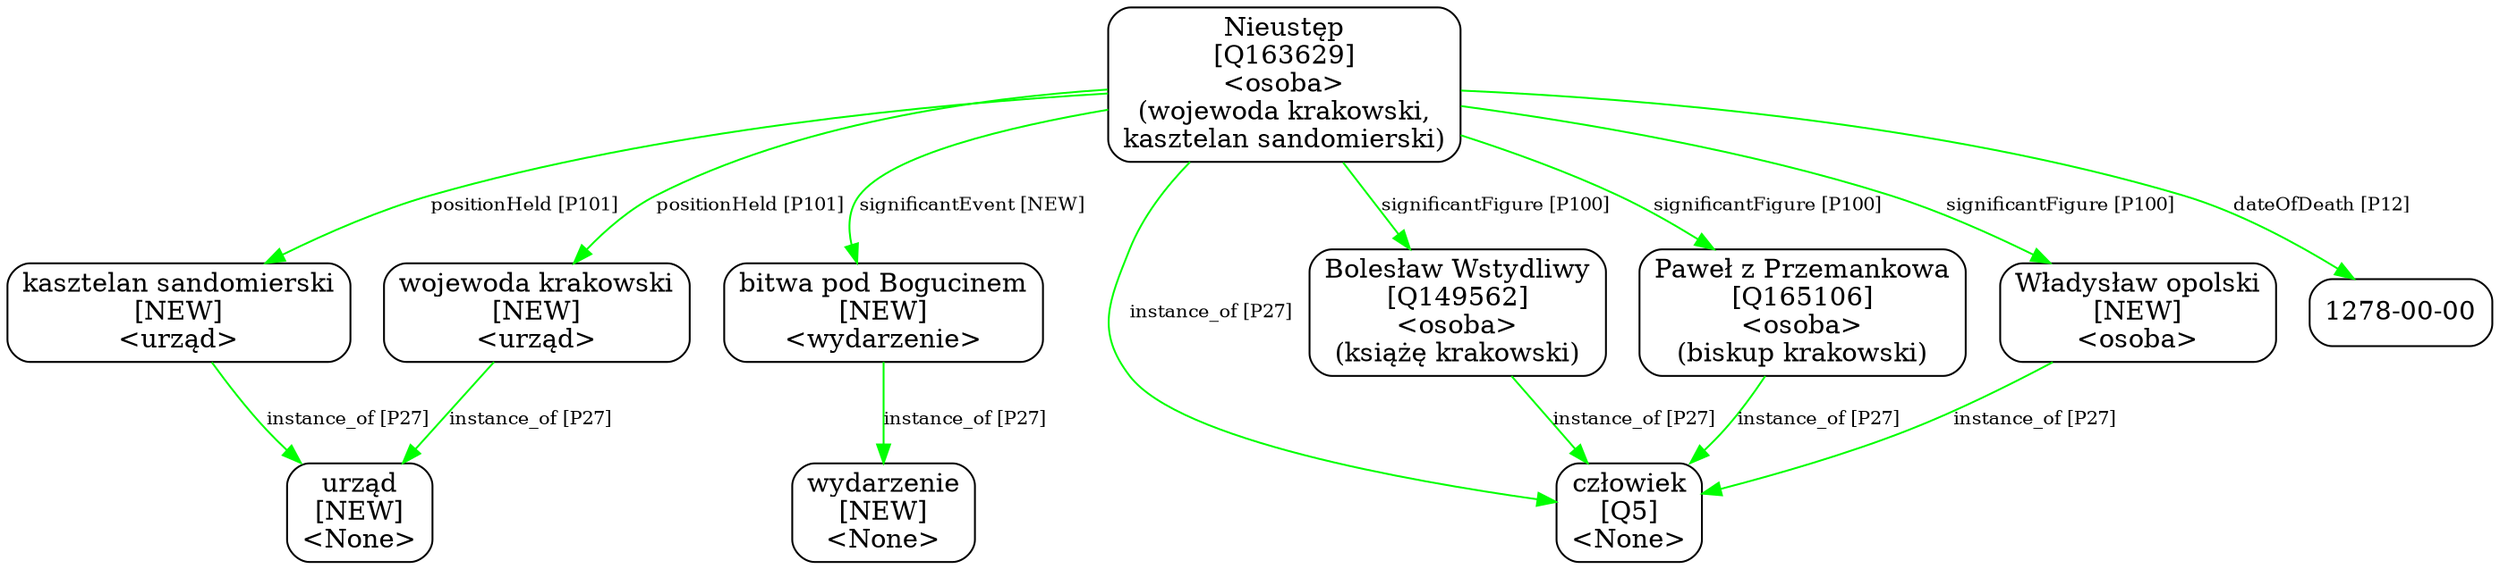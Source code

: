 digraph {
	node [shape=box,
		style=rounded
	];
	edge [fontsize=10];
	"Nieustęp
[Q163629]
<osoba>
(wojewoda krakowski,
kasztelan sandomierski)"	[color=black,
		label="Nieustęp
[Q163629]
<osoba>
(wojewoda krakowski,
kasztelan sandomierski)"];
	"wojewoda krakowski
[NEW]
<urząd>"	[color=black,
		label="wojewoda krakowski
[NEW]
<urząd>"];
	"Nieustęp
[Q163629]
<osoba>
(wojewoda krakowski,
kasztelan sandomierski)" -> "wojewoda krakowski
[NEW]
<urząd>"	[color=green,
		label="positionHeld [P101]"];
	"kasztelan sandomierski
[NEW]
<urząd>"	[color=black,
		label="kasztelan sandomierski
[NEW]
<urząd>"];
	"Nieustęp
[Q163629]
<osoba>
(wojewoda krakowski,
kasztelan sandomierski)" -> "kasztelan sandomierski
[NEW]
<urząd>"	[color=green,
		label="positionHeld [P101]"];
	"Bolesław Wstydliwy
[Q149562]
<osoba>
(książę krakowski)"	[color=black,
		label="Bolesław Wstydliwy
[Q149562]
<osoba>
(książę krakowski)"];
	"Nieustęp
[Q163629]
<osoba>
(wojewoda krakowski,
kasztelan sandomierski)" -> "Bolesław Wstydliwy
[Q149562]
<osoba>
(książę krakowski)"	[color=green,
		label="significantFigure [P100]"];
	"bitwa pod Bogucinem
[NEW]
<wydarzenie>"	[color=black,
		label="bitwa pod Bogucinem
[NEW]
<wydarzenie>"];
	"Nieustęp
[Q163629]
<osoba>
(wojewoda krakowski,
kasztelan sandomierski)" -> "bitwa pod Bogucinem
[NEW]
<wydarzenie>"	[color=green,
		label="significantEvent [NEW]"];
	"Paweł z Przemankowa
[Q165106]
<osoba>
(biskup krakowski)"	[color=black,
		label="Paweł z Przemankowa
[Q165106]
<osoba>
(biskup krakowski)"];
	"Nieustęp
[Q163629]
<osoba>
(wojewoda krakowski,
kasztelan sandomierski)" -> "Paweł z Przemankowa
[Q165106]
<osoba>
(biskup krakowski)"	[color=green,
		label="significantFigure [P100]"];
	"Władysław opolski
[NEW]
<osoba>"	[color=black,
		label="Władysław opolski
[NEW]
<osoba>"];
	"Nieustęp
[Q163629]
<osoba>
(wojewoda krakowski,
kasztelan sandomierski)" -> "Władysław opolski
[NEW]
<osoba>"	[color=green,
		label="significantFigure [P100]"];
	"Nieustęp
[Q163629]
<osoba>
(wojewoda krakowski,
kasztelan sandomierski)" -> "człowiek
[Q5]
<None>"	[color=green,
		label="instance_of [P27]"];
	"Nieustęp
[Q163629]
<osoba>
(wojewoda krakowski,
kasztelan sandomierski)" -> "1278-00-00"	[color=green,
		label="dateOfDeath [P12]",
		minlen=1];
	"wojewoda krakowski
[NEW]
<urząd>" -> "urząd
[NEW]
<None>"	[color=green,
		label="instance_of [P27]"];
	"kasztelan sandomierski
[NEW]
<urząd>" -> "urząd
[NEW]
<None>"	[color=green,
		label="instance_of [P27]"];
	"Bolesław Wstydliwy
[Q149562]
<osoba>
(książę krakowski)" -> "człowiek
[Q5]
<None>"	[color=green,
		label="instance_of [P27]"];
	"bitwa pod Bogucinem
[NEW]
<wydarzenie>" -> "wydarzenie
[NEW]
<None>"	[color=green,
		label="instance_of [P27]",
		minlen=1];
	"Paweł z Przemankowa
[Q165106]
<osoba>
(biskup krakowski)" -> "człowiek
[Q5]
<None>"	[color=green,
		label="instance_of [P27]"];
	"Władysław opolski
[NEW]
<osoba>" -> "człowiek
[Q5]
<None>"	[color=green,
		label="instance_of [P27]"];
}
